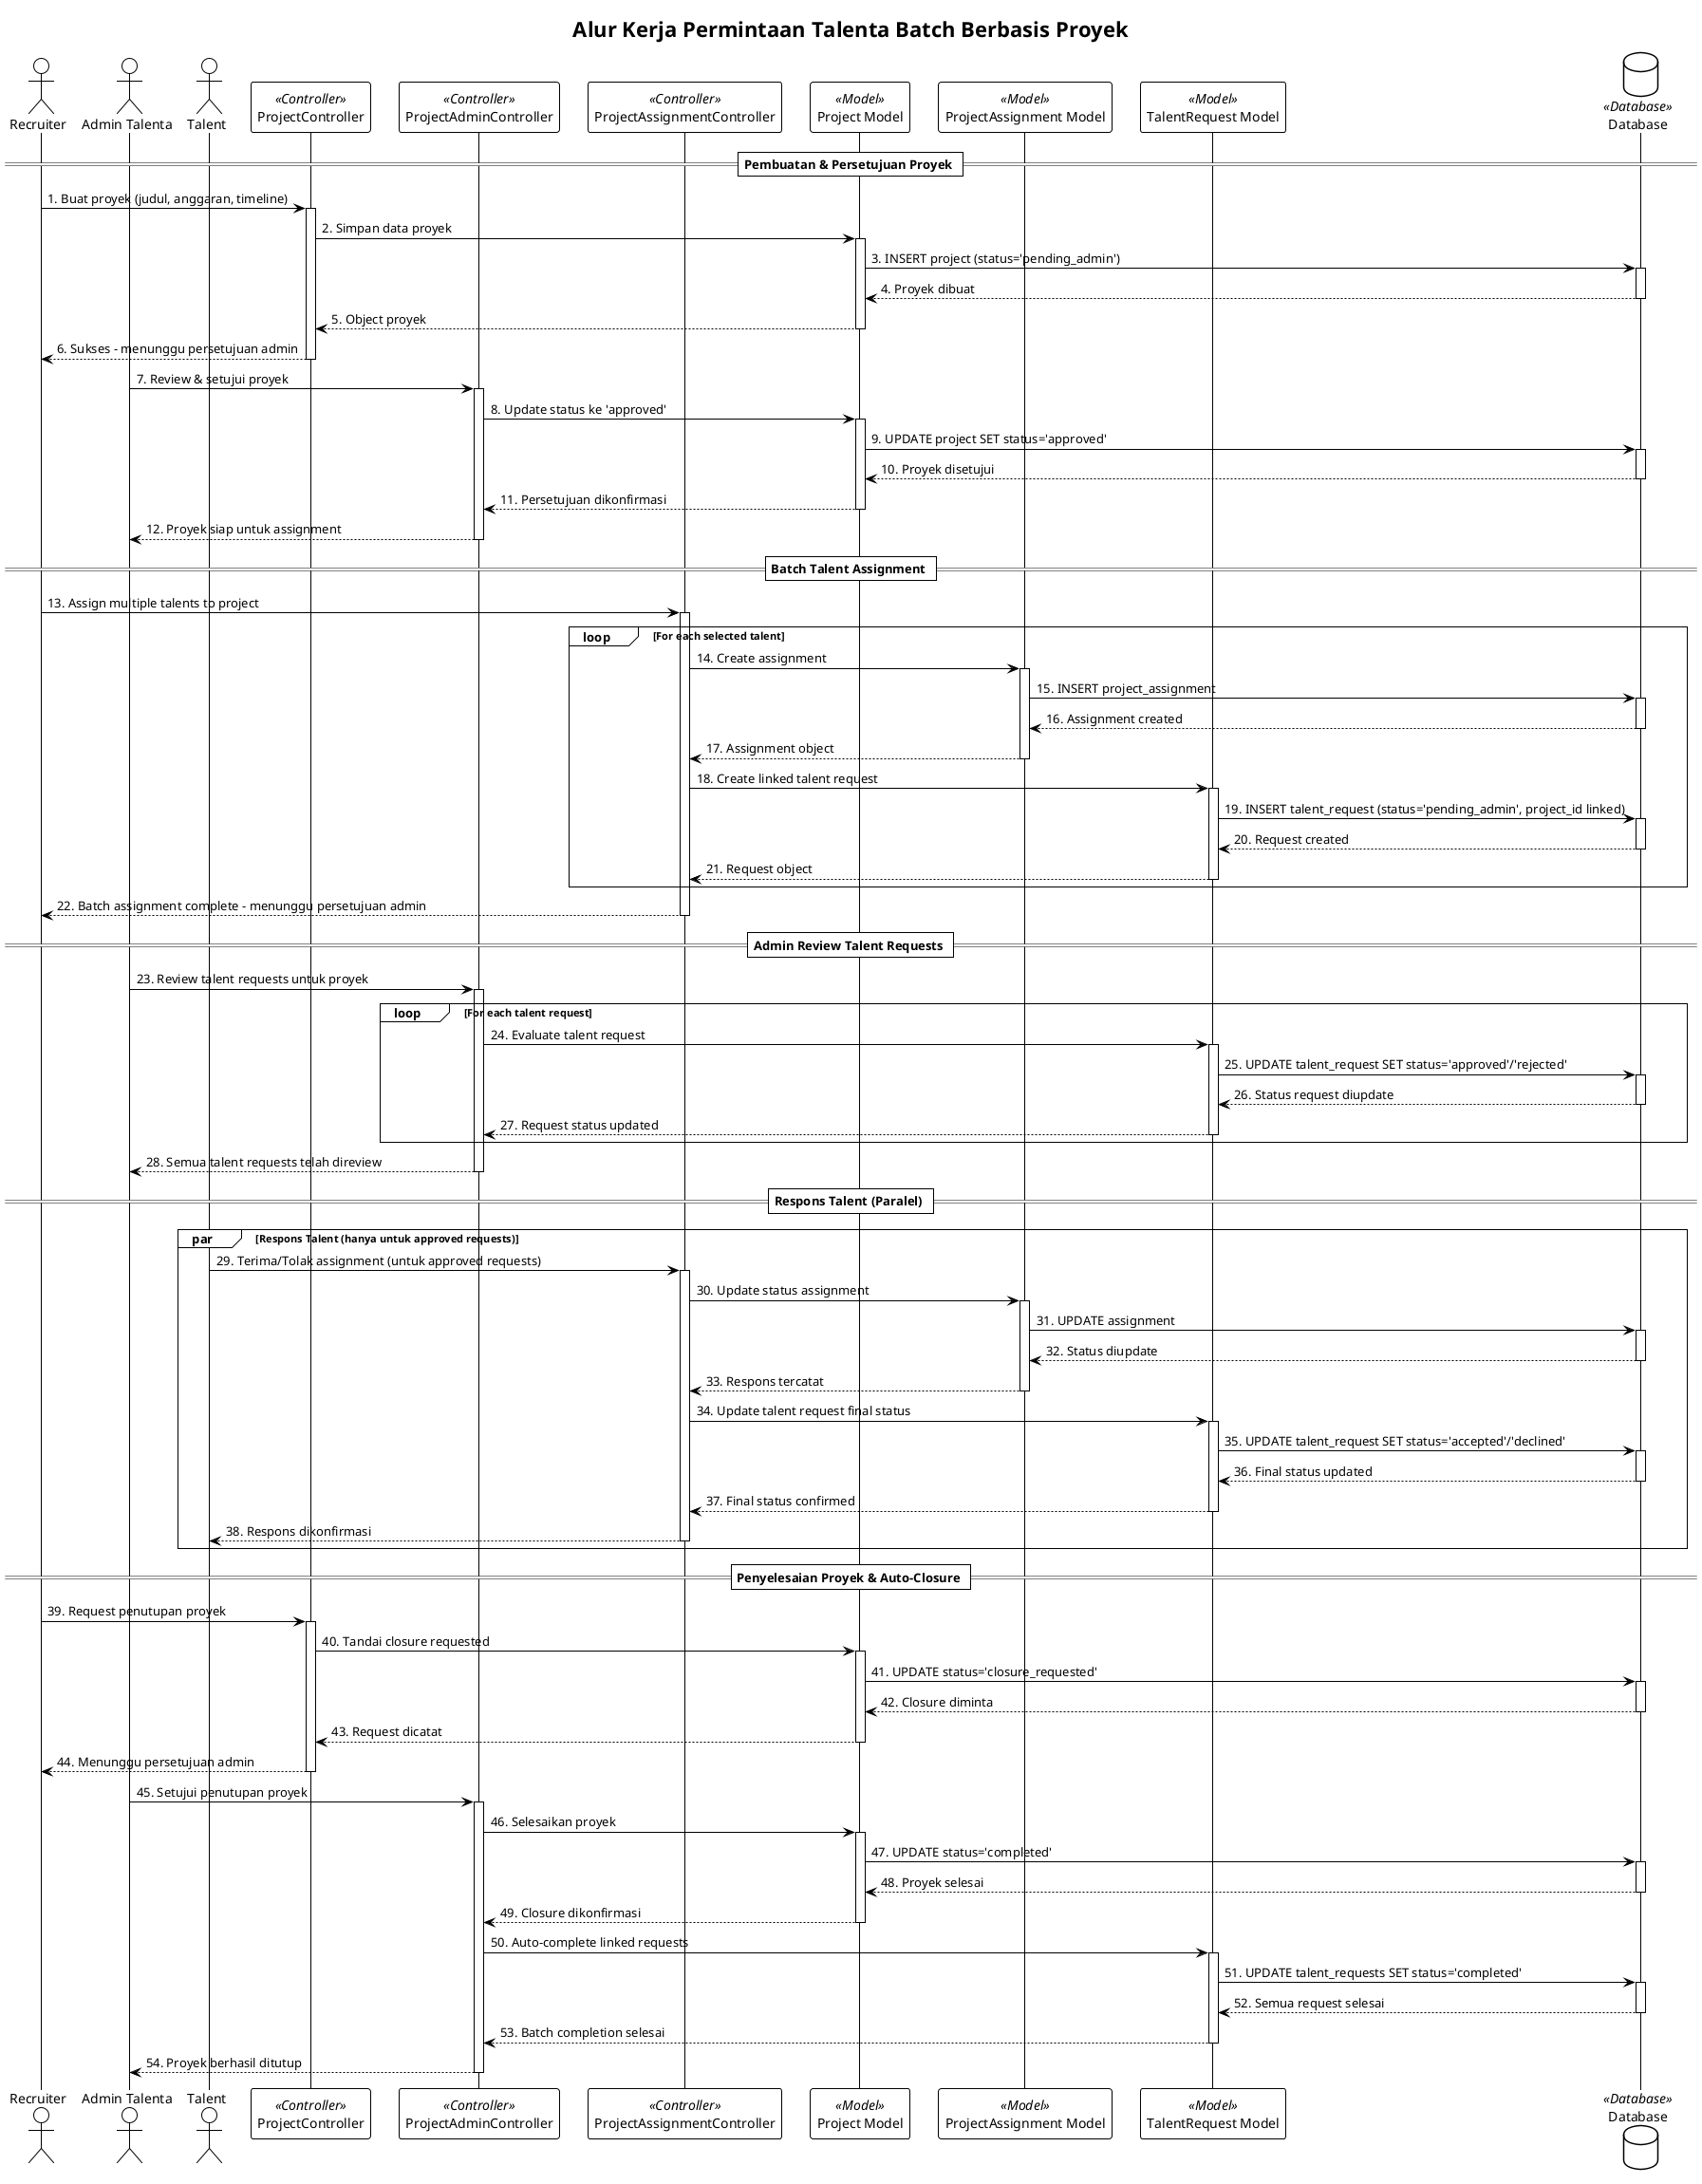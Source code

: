 @startuml Talent_Project_Batch_Workflow
!theme plain
skinparam monochrome true
skinparam shadowing false

title Alur Kerja Permintaan Talenta Batch Berbasis Proyek

actor Recruiter
actor "Admin Talenta" as TalentAdmin
actor Talent
participant "ProjectController" as PC << Controller >>
participant "ProjectAdminController" as PAC << Controller >>
participant "ProjectAssignmentController" as AC << Controller >>
participant "Project Model" as PM << Model >>
participant "ProjectAssignment Model" as AM << Model >>
participant "TalentRequest Model" as RM << Model >>
database "Database" as DB << Database >>

== Pembuatan & Persetujuan Proyek ==
Recruiter -> PC: 1. Buat proyek (judul, anggaran, timeline)
activate PC
PC -> PM: 2. Simpan data proyek
activate PM
PM -> DB: 3. INSERT project (status='pending_admin')
activate DB
DB --> PM: 4. Proyek dibuat
deactivate DB
PM --> PC: 5. Object proyek
deactivate PM
PC --> Recruiter: 6. Sukses - menunggu persetujuan admin
deactivate PC

TalentAdmin -> PAC: 7. Review & setujui proyek
activate PAC
PAC -> PM: 8. Update status ke 'approved'
activate PM
PM -> DB: 9. UPDATE project SET status='approved'
activate DB
DB --> PM: 10. Proyek disetujui
deactivate DB
PM --> PAC: 11. Persetujuan dikonfirmasi
deactivate PM
PAC --> TalentAdmin: 12. Proyek siap untuk assignment
deactivate PAC

== Batch Talent Assignment ==
Recruiter -> AC: 13. Assign multiple talents to project
activate AC

loop For each selected talent
    AC -> AM: 14. Create assignment
    activate AM
    AM -> DB: 15. INSERT project_assignment
    activate DB
    DB --> AM: 16. Assignment created
    deactivate DB
    AM --> AC: 17. Assignment object
    deactivate AM

    AC -> RM: 18. Create linked talent request
    activate RM
    RM -> DB: 19. INSERT talent_request (status='pending_admin', project_id linked)
    activate DB
    DB --> RM: 20. Request created
    deactivate DB
    RM --> AC: 21. Request object
    deactivate RM
end

AC --> Recruiter: 22. Batch assignment complete - menunggu persetujuan admin
deactivate AC

== Admin Review Talent Requests ==
TalentAdmin -> PAC: 23. Review talent requests untuk proyek
activate PAC

loop For each talent request
    PAC -> RM: 24. Evaluate talent request
    activate RM
    RM -> DB: 25. UPDATE talent_request SET status='approved'/'rejected'
    activate DB
    DB --> RM: 26. Status request diupdate
    deactivate DB
    RM --> PAC: 27. Request status updated
    deactivate RM
end

PAC --> TalentAdmin: 28. Semua talent requests telah direview
deactivate PAC

== Respons Talent (Paralel) ==
par Respons Talent (hanya untuk approved requests)
    Talent -> AC: 29. Terima/Tolak assignment (untuk approved requests)
    activate AC
    AC -> AM: 30. Update status assignment
    activate AM
    AM -> DB: 31. UPDATE assignment
    activate DB
    DB --> AM: 32. Status diupdate
    deactivate DB
    AM --> AC: 33. Respons tercatat
    deactivate AM
    
    AC -> RM: 34. Update talent request final status
    activate RM
    RM -> DB: 35. UPDATE talent_request SET status='accepted'/'declined'
    activate DB
    DB --> RM: 36. Final status updated
    deactivate DB
    RM --> AC: 37. Final status confirmed
    deactivate RM
    
    AC --> Talent: 38. Respons dikonfirmasi
    deactivate AC
end

== Penyelesaian Proyek & Auto-Closure ==
Recruiter -> PC: 39. Request penutupan proyek
activate PC
PC -> PM: 40. Tandai closure requested
activate PM
PM -> DB: 41. UPDATE status='closure_requested'
activate DB
DB --> PM: 42. Closure diminta
deactivate DB
PM --> PC: 43. Request dicatat
deactivate PM
PC --> Recruiter: 44. Menunggu persetujuan admin
deactivate PC

TalentAdmin -> PAC: 45. Setujui penutupan proyek
activate PAC
PAC -> PM: 46. Selesaikan proyek
activate PM
PM -> DB: 47. UPDATE status='completed'
activate DB
DB --> PM: 48. Proyek selesai
deactivate DB
PM --> PAC: 49. Closure dikonfirmasi
deactivate PM

PAC -> RM: 50. Auto-complete linked requests
activate RM
RM -> DB: 51. UPDATE talent_requests SET status='completed'
activate DB
DB --> RM: 52. Semua request selesai
deactivate DB
RM --> PAC: 53. Batch completion selesai
deactivate RM

PAC --> TalentAdmin: 54. Proyek berhasil ditutup
deactivate PAC

@enduml
